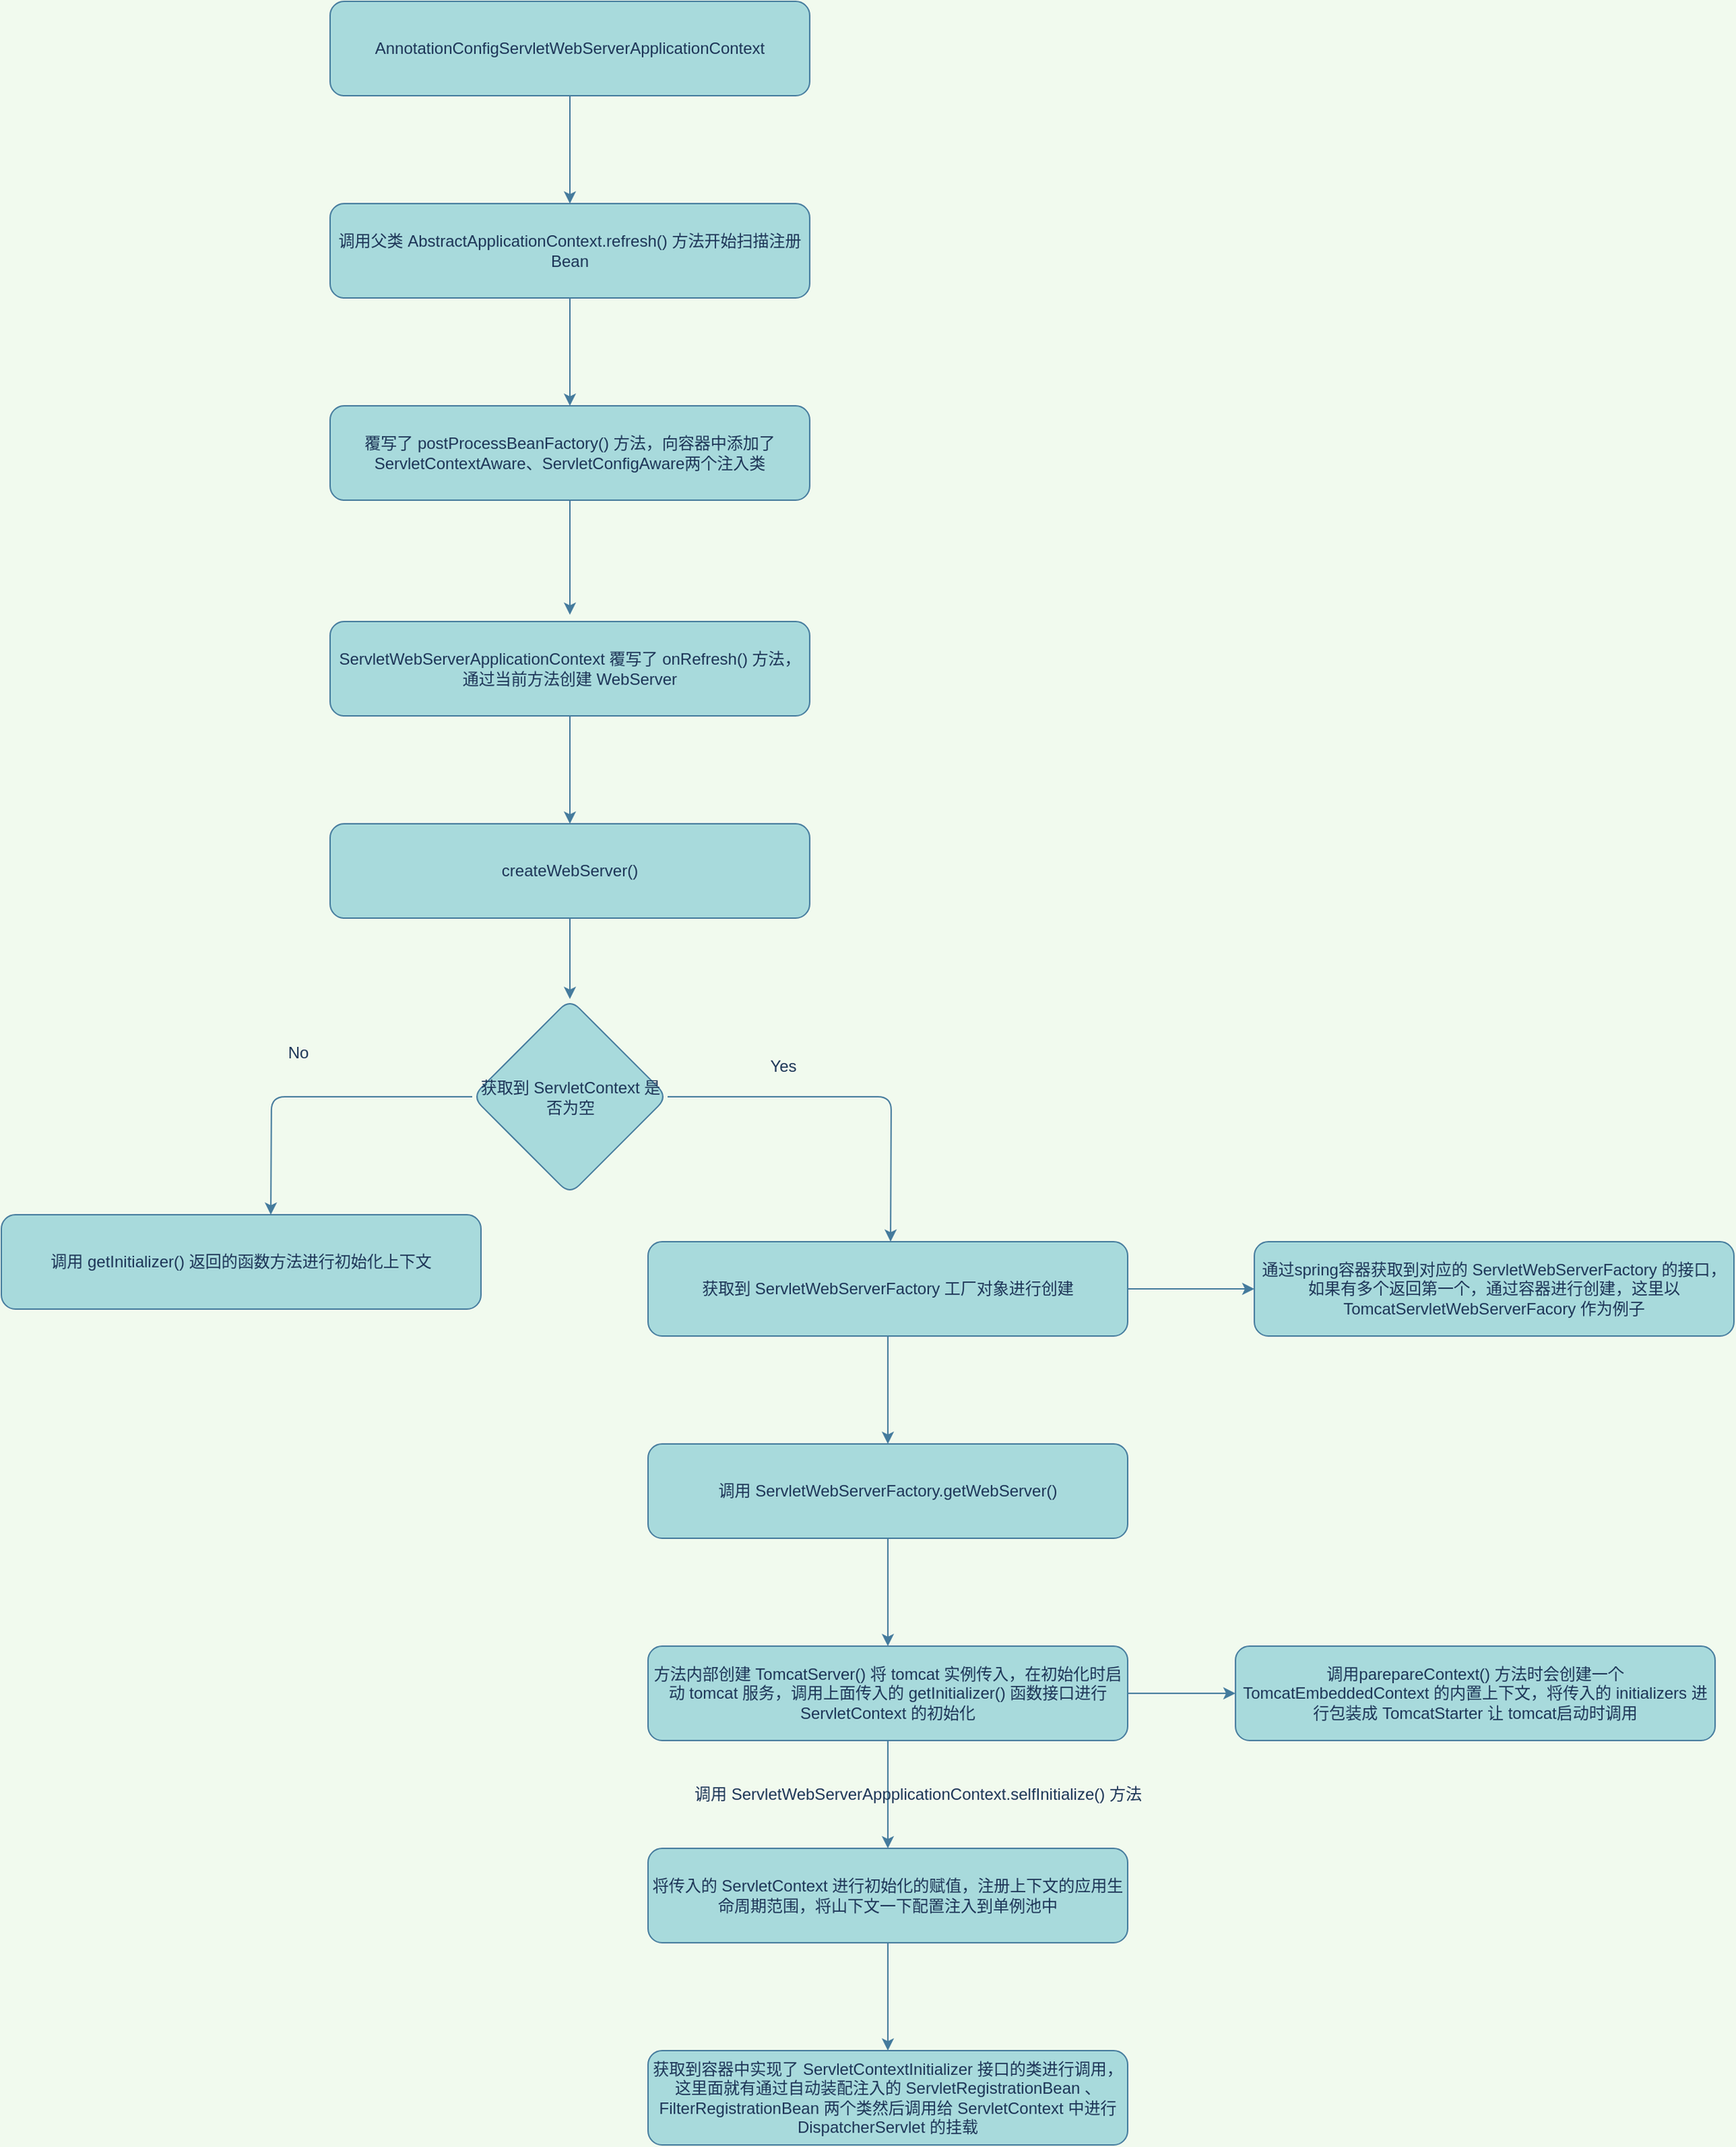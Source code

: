 <mxfile version="14.9.6" type="device"><diagram id="tWncOxkhUsSraDQbJsPM" name="第 1 页"><mxGraphModel dx="905" dy="680" grid="1" gridSize="10" guides="1" tooltips="1" connect="1" arrows="1" fold="1" page="1" pageScale="1" pageWidth="827" pageHeight="1169" background="#F1FAEE" math="0" shadow="0"><root><mxCell id="0"/><mxCell id="1" parent="0"/><mxCell id="qnDWmb6v6Ul9U-gMzhDb-4" value="" style="edgeStyle=orthogonalEdgeStyle;curved=0;rounded=1;sketch=0;orthogonalLoop=1;jettySize=auto;html=1;fontColor=#1D3557;strokeColor=#457B9D;fillColor=#A8DADC;" edge="1" parent="1" source="qnDWmb6v6Ul9U-gMzhDb-2" target="qnDWmb6v6Ul9U-gMzhDb-3"><mxGeometry relative="1" as="geometry"/></mxCell><mxCell id="qnDWmb6v6Ul9U-gMzhDb-2" value="AnnotationConfigServletWebServerApplicationContext" style="rounded=1;whiteSpace=wrap;html=1;sketch=0;fontColor=#1D3557;strokeColor=#457B9D;fillColor=#A8DADC;" vertex="1" parent="1"><mxGeometry x="354" y="230" width="356" height="70" as="geometry"/></mxCell><mxCell id="qnDWmb6v6Ul9U-gMzhDb-6" value="" style="edgeStyle=orthogonalEdgeStyle;curved=0;rounded=1;sketch=0;orthogonalLoop=1;jettySize=auto;html=1;fontColor=#1D3557;strokeColor=#457B9D;fillColor=#A8DADC;" edge="1" parent="1" source="qnDWmb6v6Ul9U-gMzhDb-3" target="qnDWmb6v6Ul9U-gMzhDb-5"><mxGeometry relative="1" as="geometry"/></mxCell><mxCell id="qnDWmb6v6Ul9U-gMzhDb-3" value="调用父类 AbstractApplicationContext.refresh() 方法开始扫描注册 Bean" style="rounded=1;whiteSpace=wrap;html=1;sketch=0;fontColor=#1D3557;strokeColor=#457B9D;fillColor=#A8DADC;" vertex="1" parent="1"><mxGeometry x="354" y="380" width="356" height="70" as="geometry"/></mxCell><mxCell id="qnDWmb6v6Ul9U-gMzhDb-8" value="" style="edgeStyle=orthogonalEdgeStyle;curved=0;rounded=1;sketch=0;orthogonalLoop=1;jettySize=auto;html=1;fontColor=#1D3557;strokeColor=#457B9D;fillColor=#A8DADC;" edge="1" parent="1" source="qnDWmb6v6Ul9U-gMzhDb-5"><mxGeometry relative="1" as="geometry"><mxPoint x="532" y="685" as="targetPoint"/></mxGeometry></mxCell><mxCell id="qnDWmb6v6Ul9U-gMzhDb-5" value="覆写了 postProcessBeanFactory() 方法，向容器中添加了 ServletContextAware、ServletConfigAware两个注入类" style="rounded=1;whiteSpace=wrap;html=1;sketch=0;fontColor=#1D3557;strokeColor=#457B9D;fillColor=#A8DADC;" vertex="1" parent="1"><mxGeometry x="354" y="530" width="356" height="70" as="geometry"/></mxCell><mxCell id="qnDWmb6v6Ul9U-gMzhDb-11" value="" style="edgeStyle=orthogonalEdgeStyle;curved=0;rounded=1;sketch=0;orthogonalLoop=1;jettySize=auto;html=1;fontColor=#1D3557;strokeColor=#457B9D;fillColor=#A8DADC;" edge="1" parent="1" source="qnDWmb6v6Ul9U-gMzhDb-9" target="qnDWmb6v6Ul9U-gMzhDb-10"><mxGeometry relative="1" as="geometry"/></mxCell><mxCell id="qnDWmb6v6Ul9U-gMzhDb-9" value="ServletWebServerApplicationContext 覆写了 onRefresh() 方法，通过当前方法创建 WebServer" style="rounded=1;whiteSpace=wrap;html=1;sketch=0;fontColor=#1D3557;strokeColor=#457B9D;fillColor=#A8DADC;" vertex="1" parent="1"><mxGeometry x="354" y="690" width="356" height="70" as="geometry"/></mxCell><mxCell id="qnDWmb6v6Ul9U-gMzhDb-13" value="" style="edgeStyle=orthogonalEdgeStyle;curved=0;rounded=1;sketch=0;orthogonalLoop=1;jettySize=auto;html=1;fontColor=#1D3557;strokeColor=#457B9D;fillColor=#A8DADC;" edge="1" parent="1" source="qnDWmb6v6Ul9U-gMzhDb-10" target="qnDWmb6v6Ul9U-gMzhDb-12"><mxGeometry relative="1" as="geometry"/></mxCell><mxCell id="qnDWmb6v6Ul9U-gMzhDb-10" value="createWebServer()" style="rounded=1;whiteSpace=wrap;html=1;sketch=0;fontColor=#1D3557;strokeColor=#457B9D;fillColor=#A8DADC;" vertex="1" parent="1"><mxGeometry x="354" y="840" width="356" height="70" as="geometry"/></mxCell><mxCell id="qnDWmb6v6Ul9U-gMzhDb-14" style="edgeStyle=orthogonalEdgeStyle;curved=0;rounded=1;sketch=0;orthogonalLoop=1;jettySize=auto;html=1;fontColor=#1D3557;strokeColor=#457B9D;fillColor=#A8DADC;" edge="1" parent="1" source="qnDWmb6v6Ul9U-gMzhDb-12"><mxGeometry relative="1" as="geometry"><mxPoint x="310" y="1130" as="targetPoint"/></mxGeometry></mxCell><mxCell id="qnDWmb6v6Ul9U-gMzhDb-17" style="edgeStyle=orthogonalEdgeStyle;curved=0;rounded=1;sketch=0;orthogonalLoop=1;jettySize=auto;html=1;fontColor=#1D3557;strokeColor=#457B9D;fillColor=#A8DADC;" edge="1" parent="1" source="qnDWmb6v6Ul9U-gMzhDb-12"><mxGeometry relative="1" as="geometry"><mxPoint x="770" y="1150" as="targetPoint"/></mxGeometry></mxCell><mxCell id="qnDWmb6v6Ul9U-gMzhDb-12" value="获取到 ServletContext 是否为空" style="rhombus;whiteSpace=wrap;html=1;rounded=1;fontColor=#1D3557;strokeColor=#457B9D;fillColor=#A8DADC;sketch=0;" vertex="1" parent="1"><mxGeometry x="459.5" y="970" width="145" height="145" as="geometry"/></mxCell><mxCell id="qnDWmb6v6Ul9U-gMzhDb-15" value="No" style="text;html=1;align=center;verticalAlign=middle;resizable=0;points=[];autosize=1;strokeColor=none;fontColor=#1D3557;" vertex="1" parent="1"><mxGeometry x="315" y="1000" width="30" height="20" as="geometry"/></mxCell><mxCell id="qnDWmb6v6Ul9U-gMzhDb-16" value="调用 getInitializer() 返回的函数方法进行初始化上下文" style="rounded=1;whiteSpace=wrap;html=1;sketch=0;fontColor=#1D3557;strokeColor=#457B9D;fillColor=#A8DADC;" vertex="1" parent="1"><mxGeometry x="110" y="1130" width="356" height="70" as="geometry"/></mxCell><mxCell id="qnDWmb6v6Ul9U-gMzhDb-18" value="Yes" style="text;html=1;align=center;verticalAlign=middle;resizable=0;points=[];autosize=1;strokeColor=none;fontColor=#1D3557;" vertex="1" parent="1"><mxGeometry x="670" y="1010" width="40" height="20" as="geometry"/></mxCell><mxCell id="qnDWmb6v6Ul9U-gMzhDb-21" value="" style="edgeStyle=orthogonalEdgeStyle;curved=0;rounded=1;sketch=0;orthogonalLoop=1;jettySize=auto;html=1;fontColor=#1D3557;strokeColor=#457B9D;fillColor=#A8DADC;" edge="1" parent="1" source="qnDWmb6v6Ul9U-gMzhDb-19" target="qnDWmb6v6Ul9U-gMzhDb-20"><mxGeometry relative="1" as="geometry"/></mxCell><mxCell id="qnDWmb6v6Ul9U-gMzhDb-22" style="edgeStyle=orthogonalEdgeStyle;curved=0;rounded=1;sketch=0;orthogonalLoop=1;jettySize=auto;html=1;fontColor=#1D3557;strokeColor=#457B9D;fillColor=#A8DADC;" edge="1" parent="1" source="qnDWmb6v6Ul9U-gMzhDb-19"><mxGeometry relative="1" as="geometry"><mxPoint x="1040" y="1185" as="targetPoint"/></mxGeometry></mxCell><mxCell id="qnDWmb6v6Ul9U-gMzhDb-19" value="获取到 ServletWebServerFactory 工厂对象进行创建" style="rounded=1;whiteSpace=wrap;html=1;sketch=0;fontColor=#1D3557;strokeColor=#457B9D;fillColor=#A8DADC;" vertex="1" parent="1"><mxGeometry x="590" y="1150" width="356" height="70" as="geometry"/></mxCell><mxCell id="qnDWmb6v6Ul9U-gMzhDb-26" value="" style="edgeStyle=orthogonalEdgeStyle;curved=0;rounded=1;sketch=0;orthogonalLoop=1;jettySize=auto;html=1;fontColor=#1D3557;strokeColor=#457B9D;fillColor=#A8DADC;" edge="1" parent="1" source="qnDWmb6v6Ul9U-gMzhDb-20" target="qnDWmb6v6Ul9U-gMzhDb-25"><mxGeometry relative="1" as="geometry"/></mxCell><mxCell id="qnDWmb6v6Ul9U-gMzhDb-20" value="调用 ServletWebServerFactory.getWebServer()" style="rounded=1;whiteSpace=wrap;html=1;sketch=0;fontColor=#1D3557;strokeColor=#457B9D;fillColor=#A8DADC;" vertex="1" parent="1"><mxGeometry x="590" y="1300" width="356" height="70" as="geometry"/></mxCell><mxCell id="qnDWmb6v6Ul9U-gMzhDb-23" value="通过spring容器获取到对应的 ServletWebServerFactory 的接口，如果有多个返回第一个，通过容器进行创建，这里以 TomcatServletWebServerFacory 作为例子" style="rounded=1;whiteSpace=wrap;html=1;sketch=0;fontColor=#1D3557;strokeColor=#457B9D;fillColor=#A8DADC;" vertex="1" parent="1"><mxGeometry x="1040" y="1150" width="356" height="70" as="geometry"/></mxCell><mxCell id="qnDWmb6v6Ul9U-gMzhDb-28" value="" style="edgeStyle=orthogonalEdgeStyle;curved=0;rounded=1;sketch=0;orthogonalLoop=1;jettySize=auto;html=1;fontColor=#1D3557;strokeColor=#457B9D;fillColor=#A8DADC;" edge="1" parent="1" source="qnDWmb6v6Ul9U-gMzhDb-25" target="qnDWmb6v6Ul9U-gMzhDb-27"><mxGeometry relative="1" as="geometry"/></mxCell><mxCell id="qnDWmb6v6Ul9U-gMzhDb-31" value="" style="edgeStyle=orthogonalEdgeStyle;curved=0;rounded=1;sketch=0;orthogonalLoop=1;jettySize=auto;html=1;fontColor=#1D3557;strokeColor=#457B9D;fillColor=#A8DADC;" edge="1" parent="1" source="qnDWmb6v6Ul9U-gMzhDb-25" target="qnDWmb6v6Ul9U-gMzhDb-30"><mxGeometry relative="1" as="geometry"/></mxCell><mxCell id="qnDWmb6v6Ul9U-gMzhDb-25" value="方法内部创建 TomcatServer() 将 tomcat 实例传入，在初始化时启动 tomcat 服务，调用上面传入的 getInitializer() 函数接口进行 ServletContext 的初始化" style="rounded=1;whiteSpace=wrap;html=1;sketch=0;fontColor=#1D3557;strokeColor=#457B9D;fillColor=#A8DADC;" vertex="1" parent="1"><mxGeometry x="590" y="1450" width="356" height="70" as="geometry"/></mxCell><mxCell id="qnDWmb6v6Ul9U-gMzhDb-33" value="" style="edgeStyle=orthogonalEdgeStyle;curved=0;rounded=1;sketch=0;orthogonalLoop=1;jettySize=auto;html=1;fontColor=#1D3557;strokeColor=#457B9D;fillColor=#A8DADC;" edge="1" parent="1" source="qnDWmb6v6Ul9U-gMzhDb-27" target="qnDWmb6v6Ul9U-gMzhDb-32"><mxGeometry relative="1" as="geometry"/></mxCell><mxCell id="qnDWmb6v6Ul9U-gMzhDb-27" value="将传入的 ServletContext 进行初始化的赋值，注册上下文的应用生命周期范围，将山下文一下配置注入到单例池中" style="rounded=1;whiteSpace=wrap;html=1;sketch=0;fontColor=#1D3557;strokeColor=#457B9D;fillColor=#A8DADC;" vertex="1" parent="1"><mxGeometry x="590" y="1600" width="356" height="70" as="geometry"/></mxCell><mxCell id="qnDWmb6v6Ul9U-gMzhDb-29" value="调用 ServletWebServerAppplicationContext.selfInitialize() 方法" style="text;html=1;align=center;verticalAlign=middle;resizable=0;points=[];autosize=1;strokeColor=none;fontColor=#1D3557;" vertex="1" parent="1"><mxGeometry x="615" y="1550" width="350" height="20" as="geometry"/></mxCell><mxCell id="qnDWmb6v6Ul9U-gMzhDb-30" value="调用parepareContext() 方法时会创建一个 TomcatEmbeddedContext 的内置上下文，将传入的 initializers 进行包装成 TomcatStarter 让 tomcat启动时调用" style="rounded=1;whiteSpace=wrap;html=1;sketch=0;fontColor=#1D3557;strokeColor=#457B9D;fillColor=#A8DADC;" vertex="1" parent="1"><mxGeometry x="1026" y="1450" width="356" height="70" as="geometry"/></mxCell><mxCell id="qnDWmb6v6Ul9U-gMzhDb-32" value="获取到容器中实现了 ServletContextInitializer 接口的类进行调用，这里面就有通过自动装配注入的 ServletRegistrationBean 、FilterRegistrationBean 两个类然后调用给 ServletContext 中进行 DispatcherServlet 的挂载" style="rounded=1;whiteSpace=wrap;html=1;sketch=0;fontColor=#1D3557;strokeColor=#457B9D;fillColor=#A8DADC;" vertex="1" parent="1"><mxGeometry x="590" y="1750" width="356" height="70" as="geometry"/></mxCell></root></mxGraphModel></diagram></mxfile>